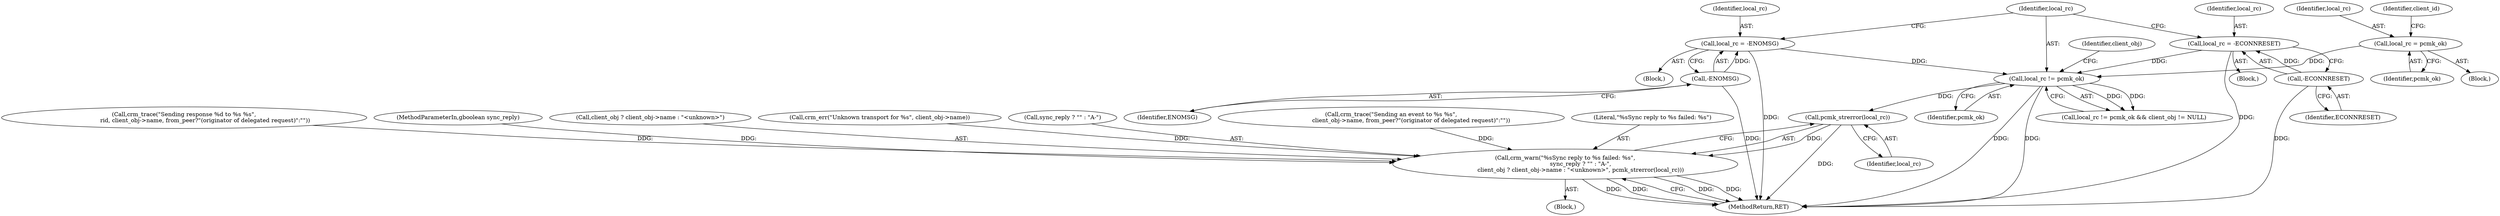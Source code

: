 digraph "0_pacemaker_564f7cc2a51dcd2f28ab12a13394f31be5aa3c93@API" {
"1000250" [label="(Call,pcmk_strerror(local_rc))"];
"1000231" [label="(Call,local_rc != pcmk_ok)"];
"1000198" [label="(Call,local_rc = -ENOMSG)"];
"1000200" [label="(Call,-ENOMSG)"];
"1000134" [label="(Call,local_rc = -ECONNRESET)"];
"1000136" [label="(Call,-ECONNRESET)"];
"1000112" [label="(Call,local_rc = pcmk_ok)"];
"1000238" [label="(Call,crm_warn(\"%sSync reply to %s failed: %s\",\n                 sync_reply ? \"\" : \"A-\",\n                 client_obj ? client_obj->name : \"<unknown>\", pcmk_strerror(local_rc)))"];
"1000117" [label="(Identifier,client_id)"];
"1000244" [label="(Call,client_obj ? client_obj->name : \"<unknown>\")"];
"1000106" [label="(Block,)"];
"1000199" [label="(Identifier,local_rc)"];
"1000235" [label="(Identifier,client_obj)"];
"1000232" [label="(Identifier,local_rc)"];
"1000197" [label="(Block,)"];
"1000114" [label="(Identifier,pcmk_ok)"];
"1000136" [label="(Call,-ECONNRESET)"];
"1000251" [label="(Identifier,local_rc)"];
"1000237" [label="(Block,)"];
"1000240" [label="(Call,sync_reply ? \"\" : \"A-\")"];
"1000133" [label="(Block,)"];
"1000113" [label="(Identifier,local_rc)"];
"1000135" [label="(Identifier,local_rc)"];
"1000230" [label="(Call,local_rc != pcmk_ok && client_obj != NULL)"];
"1000173" [label="(Call,crm_trace(\"Sending an event to %s %s\",\n                      client_obj->name, from_peer?\"(originator of delegated request)\":\"\"))"];
"1000137" [label="(Identifier,ECONNRESET)"];
"1000112" [label="(Call,local_rc = pcmk_ok)"];
"1000200" [label="(Call,-ENOMSG)"];
"1000238" [label="(Call,crm_warn(\"%sSync reply to %s failed: %s\",\n                 sync_reply ? \"\" : \"A-\",\n                 client_obj ? client_obj->name : \"<unknown>\", pcmk_strerror(local_rc)))"];
"1000224" [label="(Call,crm_err(\"Unknown transport for %s\", client_obj->name))"];
"1000231" [label="(Call,local_rc != pcmk_ok)"];
"1000198" [label="(Call,local_rc = -ENOMSG)"];
"1000239" [label="(Literal,\"%sSync reply to %s failed: %s\")"];
"1000161" [label="(Call,crm_trace(\"Sending response %d to %s %s\",\n                       rid, client_obj->name, from_peer?\"(originator of delegated request)\":\"\"))"];
"1000201" [label="(Identifier,ENOMSG)"];
"1000134" [label="(Call,local_rc = -ECONNRESET)"];
"1000252" [label="(MethodReturn,RET)"];
"1000233" [label="(Identifier,pcmk_ok)"];
"1000250" [label="(Call,pcmk_strerror(local_rc))"];
"1000104" [label="(MethodParameterIn,gboolean sync_reply)"];
"1000250" -> "1000238"  [label="AST: "];
"1000250" -> "1000251"  [label="CFG: "];
"1000251" -> "1000250"  [label="AST: "];
"1000238" -> "1000250"  [label="CFG: "];
"1000250" -> "1000252"  [label="DDG: "];
"1000250" -> "1000238"  [label="DDG: "];
"1000231" -> "1000250"  [label="DDG: "];
"1000231" -> "1000230"  [label="AST: "];
"1000231" -> "1000233"  [label="CFG: "];
"1000232" -> "1000231"  [label="AST: "];
"1000233" -> "1000231"  [label="AST: "];
"1000235" -> "1000231"  [label="CFG: "];
"1000230" -> "1000231"  [label="CFG: "];
"1000231" -> "1000252"  [label="DDG: "];
"1000231" -> "1000252"  [label="DDG: "];
"1000231" -> "1000230"  [label="DDG: "];
"1000231" -> "1000230"  [label="DDG: "];
"1000198" -> "1000231"  [label="DDG: "];
"1000134" -> "1000231"  [label="DDG: "];
"1000112" -> "1000231"  [label="DDG: "];
"1000198" -> "1000197"  [label="AST: "];
"1000198" -> "1000200"  [label="CFG: "];
"1000199" -> "1000198"  [label="AST: "];
"1000200" -> "1000198"  [label="AST: "];
"1000232" -> "1000198"  [label="CFG: "];
"1000198" -> "1000252"  [label="DDG: "];
"1000200" -> "1000198"  [label="DDG: "];
"1000200" -> "1000201"  [label="CFG: "];
"1000201" -> "1000200"  [label="AST: "];
"1000200" -> "1000252"  [label="DDG: "];
"1000134" -> "1000133"  [label="AST: "];
"1000134" -> "1000136"  [label="CFG: "];
"1000135" -> "1000134"  [label="AST: "];
"1000136" -> "1000134"  [label="AST: "];
"1000232" -> "1000134"  [label="CFG: "];
"1000134" -> "1000252"  [label="DDG: "];
"1000136" -> "1000134"  [label="DDG: "];
"1000136" -> "1000137"  [label="CFG: "];
"1000137" -> "1000136"  [label="AST: "];
"1000136" -> "1000252"  [label="DDG: "];
"1000112" -> "1000106"  [label="AST: "];
"1000112" -> "1000114"  [label="CFG: "];
"1000113" -> "1000112"  [label="AST: "];
"1000114" -> "1000112"  [label="AST: "];
"1000117" -> "1000112"  [label="CFG: "];
"1000238" -> "1000237"  [label="AST: "];
"1000239" -> "1000238"  [label="AST: "];
"1000240" -> "1000238"  [label="AST: "];
"1000244" -> "1000238"  [label="AST: "];
"1000252" -> "1000238"  [label="CFG: "];
"1000238" -> "1000252"  [label="DDG: "];
"1000238" -> "1000252"  [label="DDG: "];
"1000238" -> "1000252"  [label="DDG: "];
"1000238" -> "1000252"  [label="DDG: "];
"1000104" -> "1000238"  [label="DDG: "];
"1000161" -> "1000238"  [label="DDG: "];
"1000224" -> "1000238"  [label="DDG: "];
"1000173" -> "1000238"  [label="DDG: "];
}
